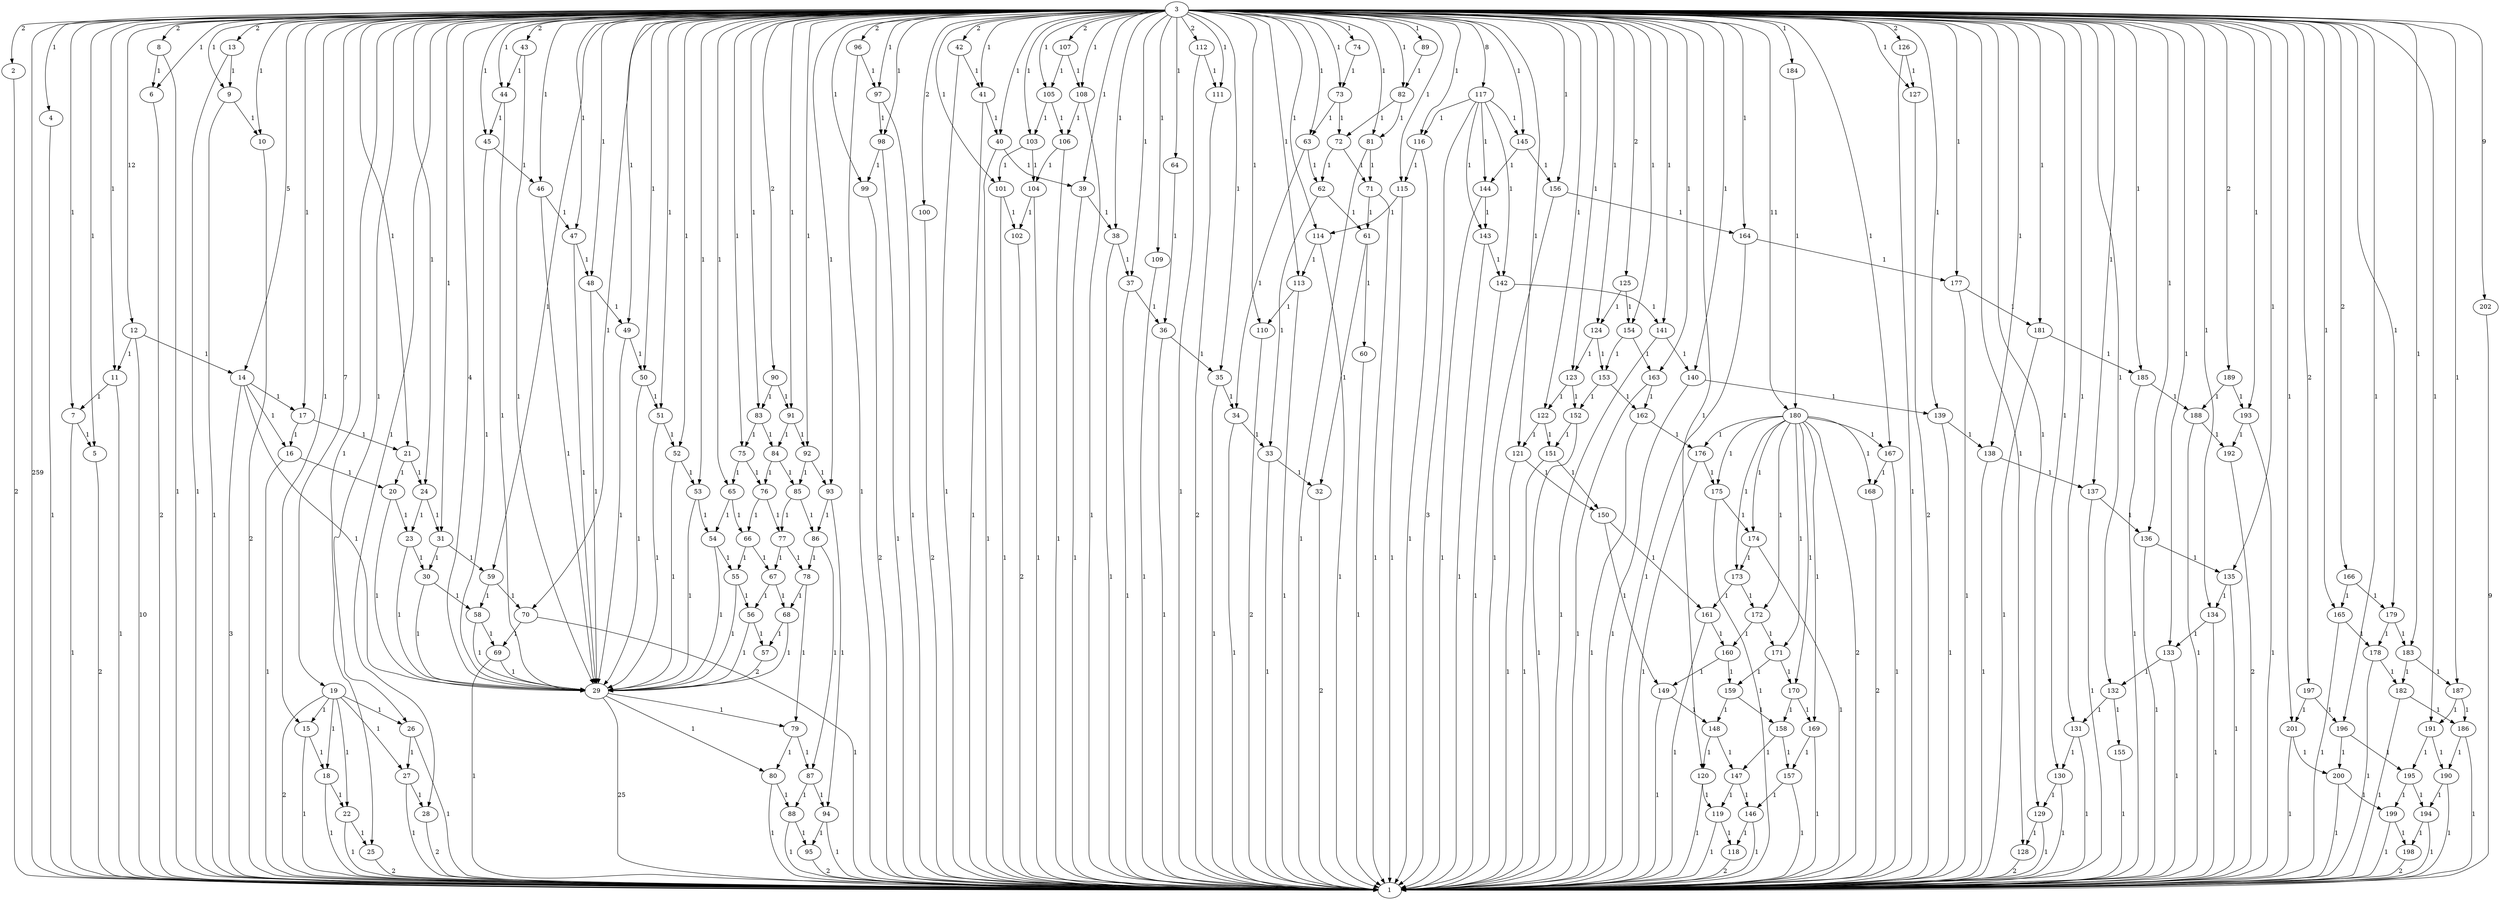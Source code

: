 digraph {
2 -> 1 [label=2];
3 -> 1 [label=259];
3 -> 2 [label=2];
3 -> 4 [label=1];
3 -> 5 [label=1];
3 -> 6 [label=1];
3 -> 7 [label=1];
3 -> 8 [label=2];
3 -> 9 [label=1];
3 -> 10 [label=1];
3 -> 11 [label=1];
3 -> 12 [label=12];
3 -> 13 [label=2];
3 -> 14 [label=5];
3 -> 15 [label=1];
3 -> 17 [label=1];
3 -> 19 [label=7];
3 -> 21 [label=1];
3 -> 24 [label=1];
3 -> 25 [label=1];
3 -> 26 [label=1];
3 -> 28 [label=1];
3 -> 29 [label=4];
3 -> 31 [label=1];
3 -> 35 [label=1];
3 -> 37 [label=1];
3 -> 38 [label=1];
3 -> 39 [label=1];
3 -> 40 [label=1];
3 -> 41 [label=1];
3 -> 42 [label=2];
3 -> 43 [label=2];
3 -> 44 [label=1];
3 -> 45 [label=1];
3 -> 46 [label=1];
3 -> 47 [label=1];
3 -> 48 [label=1];
3 -> 49 [label=1];
3 -> 50 [label=1];
3 -> 51 [label=1];
3 -> 52 [label=1];
3 -> 53 [label=1];
3 -> 59 [label=1];
3 -> 63 [label=1];
3 -> 64 [label=1];
3 -> 65 [label=1];
3 -> 70 [label=1];
3 -> 73 [label=1];
3 -> 74 [label=1];
3 -> 75 [label=1];
3 -> 81 [label=1];
3 -> 82 [label=1];
3 -> 83 [label=1];
3 -> 89 [label=1];
3 -> 90 [label=2];
3 -> 91 [label=1];
3 -> 92 [label=1];
3 -> 93 [label=1];
3 -> 96 [label=2];
3 -> 97 [label=1];
3 -> 98 [label=1];
3 -> 99 [label=1];
3 -> 100 [label=2];
3 -> 101 [label=1];
3 -> 103 [label=1];
3 -> 105 [label=1];
3 -> 107 [label=2];
3 -> 108 [label=1];
3 -> 109 [label=1];
3 -> 110 [label=1];
3 -> 111 [label=1];
3 -> 112 [label=2];
3 -> 113 [label=1];
3 -> 114 [label=1];
3 -> 115 [label=1];
3 -> 116 [label=1];
3 -> 117 [label=8];
3 -> 120 [label=1];
3 -> 121 [label=1];
3 -> 122 [label=1];
3 -> 123 [label=1];
3 -> 124 [label=1];
3 -> 125 [label=2];
3 -> 126 [label=2];
3 -> 127 [label=1];
3 -> 128 [label=1];
3 -> 129 [label=1];
3 -> 130 [label=1];
3 -> 131 [label=1];
3 -> 132 [label=1];
3 -> 133 [label=1];
3 -> 134 [label=1];
3 -> 135 [label=1];
3 -> 136 [label=1];
3 -> 137 [label=1];
3 -> 138 [label=1];
3 -> 139 [label=1];
3 -> 140 [label=1];
3 -> 141 [label=1];
3 -> 145 [label=1];
3 -> 154 [label=1];
3 -> 156 [label=1];
3 -> 163 [label=1];
3 -> 164 [label=1];
3 -> 165 [label=1];
3 -> 166 [label=2];
3 -> 167 [label=1];
3 -> 177 [label=1];
3 -> 179 [label=1];
3 -> 180 [label=11];
3 -> 181 [label=1];
3 -> 183 [label=1];
3 -> 184 [label=1];
3 -> 185 [label=1];
3 -> 187 [label=1];
3 -> 189 [label=2];
3 -> 191 [label=1];
3 -> 193 [label=1];
3 -> 196 [label=1];
3 -> 197 [label=2];
3 -> 201 [label=1];
3 -> 202 [label=9];
4 -> 1 [label=1];
5 -> 1 [label=2];
6 -> 1 [label=2];
7 -> 1 [label=1];
7 -> 5 [label=1];
8 -> 1 [label=1];
8 -> 6 [label=1];
9 -> 1 [label=1];
9 -> 10 [label=1];
10 -> 1 [label=2];
11 -> 1 [label=1];
11 -> 7 [label=1];
12 -> 1 [label=10];
12 -> 11 [label=1];
12 -> 14 [label=1];
13 -> 1 [label=1];
13 -> 9 [label=1];
14 -> 1 [label=3];
14 -> 16 [label=1];
14 -> 17 [label=1];
14 -> 29 [label=1];
15 -> 1 [label=1];
15 -> 18 [label=1];
16 -> 1 [label=1];
16 -> 20 [label=1];
17 -> 16 [label=1];
17 -> 21 [label=1];
18 -> 1 [label=1];
18 -> 22 [label=1];
19 -> 1 [label=2];
19 -> 15 [label=1];
19 -> 18 [label=1];
19 -> 22 [label=1];
19 -> 26 [label=1];
19 -> 27 [label=1];
20 -> 23 [label=1];
20 -> 29 [label=1];
21 -> 20 [label=1];
21 -> 24 [label=1];
22 -> 1 [label=1];
22 -> 25 [label=1];
23 -> 29 [label=1];
23 -> 30 [label=1];
24 -> 23 [label=1];
24 -> 31 [label=1];
25 -> 1 [label=2];
26 -> 1 [label=1];
26 -> 27 [label=1];
27 -> 1 [label=1];
27 -> 28 [label=1];
28 -> 1 [label=2];
29 -> 1 [label=25];
29 -> 79 [label=1];
29 -> 80 [label=1];
30 -> 29 [label=1];
30 -> 58 [label=1];
31 -> 30 [label=1];
31 -> 59 [label=1];
32 -> 1 [label=2];
33 -> 1 [label=1];
33 -> 32 [label=1];
34 -> 1 [label=1];
34 -> 33 [label=1];
35 -> 1 [label=1];
35 -> 34 [label=1];
36 -> 1 [label=1];
36 -> 35 [label=1];
37 -> 1 [label=1];
37 -> 36 [label=1];
38 -> 1 [label=1];
38 -> 37 [label=1];
39 -> 1 [label=1];
39 -> 38 [label=1];
40 -> 1 [label=1];
40 -> 39 [label=1];
41 -> 1 [label=1];
41 -> 40 [label=1];
42 -> 1 [label=1];
42 -> 41 [label=1];
43 -> 29 [label=1];
43 -> 44 [label=1];
44 -> 29 [label=1];
44 -> 45 [label=1];
45 -> 29 [label=1];
45 -> 46 [label=1];
46 -> 29 [label=1];
46 -> 47 [label=1];
47 -> 29 [label=1];
47 -> 48 [label=1];
48 -> 29 [label=1];
48 -> 49 [label=1];
49 -> 29 [label=1];
49 -> 50 [label=1];
50 -> 29 [label=1];
50 -> 51 [label=1];
51 -> 29 [label=1];
51 -> 52 [label=1];
52 -> 29 [label=1];
52 -> 53 [label=1];
53 -> 29 [label=1];
53 -> 54 [label=1];
54 -> 29 [label=1];
54 -> 55 [label=1];
55 -> 29 [label=1];
55 -> 56 [label=1];
56 -> 29 [label=1];
56 -> 57 [label=1];
57 -> 29 [label=2];
58 -> 29 [label=1];
58 -> 69 [label=1];
59 -> 58 [label=1];
59 -> 70 [label=1];
60 -> 1 [label=1];
61 -> 32 [label=1];
61 -> 60 [label=1];
62 -> 33 [label=1];
62 -> 61 [label=1];
63 -> 34 [label=1];
63 -> 62 [label=1];
64 -> 36 [label=1];
65 -> 54 [label=1];
65 -> 66 [label=1];
66 -> 55 [label=1];
66 -> 67 [label=1];
67 -> 56 [label=1];
67 -> 68 [label=1];
68 -> 29 [label=1];
68 -> 57 [label=1];
69 -> 1 [label=1];
69 -> 29 [label=1];
70 -> 1 [label=1];
70 -> 69 [label=1];
71 -> 1 [label=1];
71 -> 61 [label=1];
72 -> 62 [label=1];
72 -> 71 [label=1];
73 -> 63 [label=1];
73 -> 72 [label=1];
74 -> 73 [label=1];
75 -> 65 [label=1];
75 -> 76 [label=1];
76 -> 66 [label=1];
76 -> 77 [label=1];
77 -> 67 [label=1];
77 -> 78 [label=1];
78 -> 68 [label=1];
78 -> 79 [label=1];
79 -> 80 [label=1];
79 -> 87 [label=1];
80 -> 1 [label=1];
80 -> 88 [label=1];
81 -> 1 [label=1];
81 -> 71 [label=1];
82 -> 72 [label=1];
82 -> 81 [label=1];
83 -> 75 [label=1];
83 -> 84 [label=1];
84 -> 76 [label=1];
84 -> 85 [label=1];
85 -> 77 [label=1];
85 -> 86 [label=1];
86 -> 78 [label=1];
86 -> 87 [label=1];
87 -> 88 [label=1];
87 -> 94 [label=1];
88 -> 1 [label=1];
88 -> 95 [label=1];
89 -> 82 [label=1];
90 -> 83 [label=1];
90 -> 91 [label=1];
91 -> 84 [label=1];
91 -> 92 [label=1];
92 -> 85 [label=1];
92 -> 93 [label=1];
93 -> 86 [label=1];
93 -> 94 [label=1];
94 -> 1 [label=1];
94 -> 95 [label=1];
95 -> 1 [label=2];
96 -> 1 [label=1];
96 -> 97 [label=1];
97 -> 1 [label=1];
97 -> 98 [label=1];
98 -> 1 [label=1];
98 -> 99 [label=1];
99 -> 1 [label=2];
100 -> 1 [label=2];
101 -> 1 [label=1];
101 -> 102 [label=1];
102 -> 1 [label=2];
103 -> 101 [label=1];
103 -> 104 [label=1];
104 -> 1 [label=1];
104 -> 102 [label=1];
105 -> 103 [label=1];
105 -> 106 [label=1];
106 -> 1 [label=1];
106 -> 104 [label=1];
107 -> 105 [label=1];
107 -> 108 [label=1];
108 -> 1 [label=1];
108 -> 106 [label=1];
109 -> 1 [label=1];
110 -> 1 [label=2];
111 -> 1 [label=2];
112 -> 1 [label=1];
112 -> 111 [label=1];
113 -> 1 [label=1];
113 -> 110 [label=1];
114 -> 1 [label=1];
114 -> 113 [label=1];
115 -> 1 [label=1];
115 -> 114 [label=1];
116 -> 1 [label=1];
116 -> 115 [label=1];
117 -> 1 [label=3];
117 -> 116 [label=1];
117 -> 142 [label=1];
117 -> 143 [label=1];
117 -> 144 [label=1];
117 -> 145 [label=1];
118 -> 1 [label=2];
119 -> 1 [label=1];
119 -> 118 [label=1];
120 -> 1 [label=1];
120 -> 119 [label=1];
121 -> 1 [label=1];
121 -> 150 [label=1];
122 -> 121 [label=1];
122 -> 151 [label=1];
123 -> 122 [label=1];
123 -> 152 [label=1];
124 -> 123 [label=1];
124 -> 153 [label=1];
125 -> 124 [label=1];
125 -> 154 [label=1];
126 -> 1 [label=1];
126 -> 127 [label=1];
127 -> 1 [label=2];
128 -> 1 [label=2];
129 -> 1 [label=1];
129 -> 128 [label=1];
130 -> 1 [label=1];
130 -> 129 [label=1];
131 -> 1 [label=1];
131 -> 130 [label=1];
132 -> 131 [label=1];
132 -> 155 [label=1];
133 -> 1 [label=1];
133 -> 132 [label=1];
134 -> 1 [label=1];
134 -> 133 [label=1];
135 -> 1 [label=1];
135 -> 134 [label=1];
136 -> 1 [label=1];
136 -> 135 [label=1];
137 -> 1 [label=1];
137 -> 136 [label=1];
138 -> 1 [label=1];
138 -> 137 [label=1];
139 -> 1 [label=1];
139 -> 138 [label=1];
140 -> 1 [label=1];
140 -> 139 [label=1];
141 -> 1 [label=1];
141 -> 140 [label=1];
142 -> 1 [label=1];
142 -> 141 [label=1];
143 -> 1 [label=1];
143 -> 142 [label=1];
144 -> 1 [label=1];
144 -> 143 [label=1];
145 -> 144 [label=1];
145 -> 156 [label=1];
146 -> 1 [label=1];
146 -> 118 [label=1];
147 -> 119 [label=1];
147 -> 146 [label=1];
148 -> 120 [label=1];
148 -> 147 [label=1];
149 -> 1 [label=1];
149 -> 148 [label=1];
150 -> 149 [label=1];
150 -> 161 [label=1];
151 -> 1 [label=1];
151 -> 150 [label=1];
152 -> 1 [label=1];
152 -> 151 [label=1];
153 -> 152 [label=1];
153 -> 162 [label=1];
154 -> 153 [label=1];
154 -> 163 [label=1];
155 -> 1 [label=1];
156 -> 1 [label=1];
156 -> 164 [label=1];
157 -> 1 [label=1];
157 -> 146 [label=1];
158 -> 147 [label=1];
158 -> 157 [label=1];
159 -> 148 [label=1];
159 -> 158 [label=1];
160 -> 149 [label=1];
160 -> 159 [label=1];
161 -> 1 [label=1];
161 -> 160 [label=1];
162 -> 1 [label=1];
162 -> 176 [label=1];
163 -> 1 [label=1];
163 -> 162 [label=1];
164 -> 1 [label=1];
164 -> 177 [label=1];
165 -> 1 [label=1];
165 -> 178 [label=1];
166 -> 165 [label=1];
166 -> 179 [label=1];
167 -> 1 [label=1];
167 -> 168 [label=1];
168 -> 1 [label=2];
169 -> 1 [label=1];
169 -> 157 [label=1];
170 -> 158 [label=1];
170 -> 169 [label=1];
171 -> 159 [label=1];
171 -> 170 [label=1];
172 -> 160 [label=1];
172 -> 171 [label=1];
173 -> 161 [label=1];
173 -> 172 [label=1];
174 -> 1 [label=1];
174 -> 173 [label=1];
175 -> 1 [label=1];
175 -> 174 [label=1];
176 -> 1 [label=1];
176 -> 175 [label=1];
177 -> 1 [label=1];
177 -> 181 [label=1];
178 -> 1 [label=1];
178 -> 182 [label=1];
179 -> 178 [label=1];
179 -> 183 [label=1];
180 -> 1 [label=2];
180 -> 167 [label=1];
180 -> 168 [label=1];
180 -> 169 [label=1];
180 -> 170 [label=1];
180 -> 171 [label=1];
180 -> 172 [label=1];
180 -> 173 [label=1];
180 -> 174 [label=1];
180 -> 175 [label=1];
180 -> 176 [label=1];
181 -> 1 [label=1];
181 -> 185 [label=1];
182 -> 1 [label=1];
182 -> 186 [label=1];
183 -> 182 [label=1];
183 -> 187 [label=1];
184 -> 180 [label=1];
185 -> 1 [label=1];
185 -> 188 [label=1];
186 -> 1 [label=1];
186 -> 190 [label=1];
187 -> 186 [label=1];
187 -> 191 [label=1];
188 -> 1 [label=1];
188 -> 192 [label=1];
189 -> 188 [label=1];
189 -> 193 [label=1];
190 -> 1 [label=1];
190 -> 194 [label=1];
191 -> 190 [label=1];
191 -> 195 [label=1];
192 -> 1 [label=2];
193 -> 1 [label=1];
193 -> 192 [label=1];
194 -> 1 [label=1];
194 -> 198 [label=1];
195 -> 194 [label=1];
195 -> 199 [label=1];
196 -> 195 [label=1];
196 -> 200 [label=1];
197 -> 196 [label=1];
197 -> 201 [label=1];
198 -> 1 [label=2];
199 -> 1 [label=1];
199 -> 198 [label=1];
200 -> 1 [label=1];
200 -> 199 [label=1];
201 -> 1 [label=1];
201 -> 200 [label=1];
202 -> 1 [label=9];
}